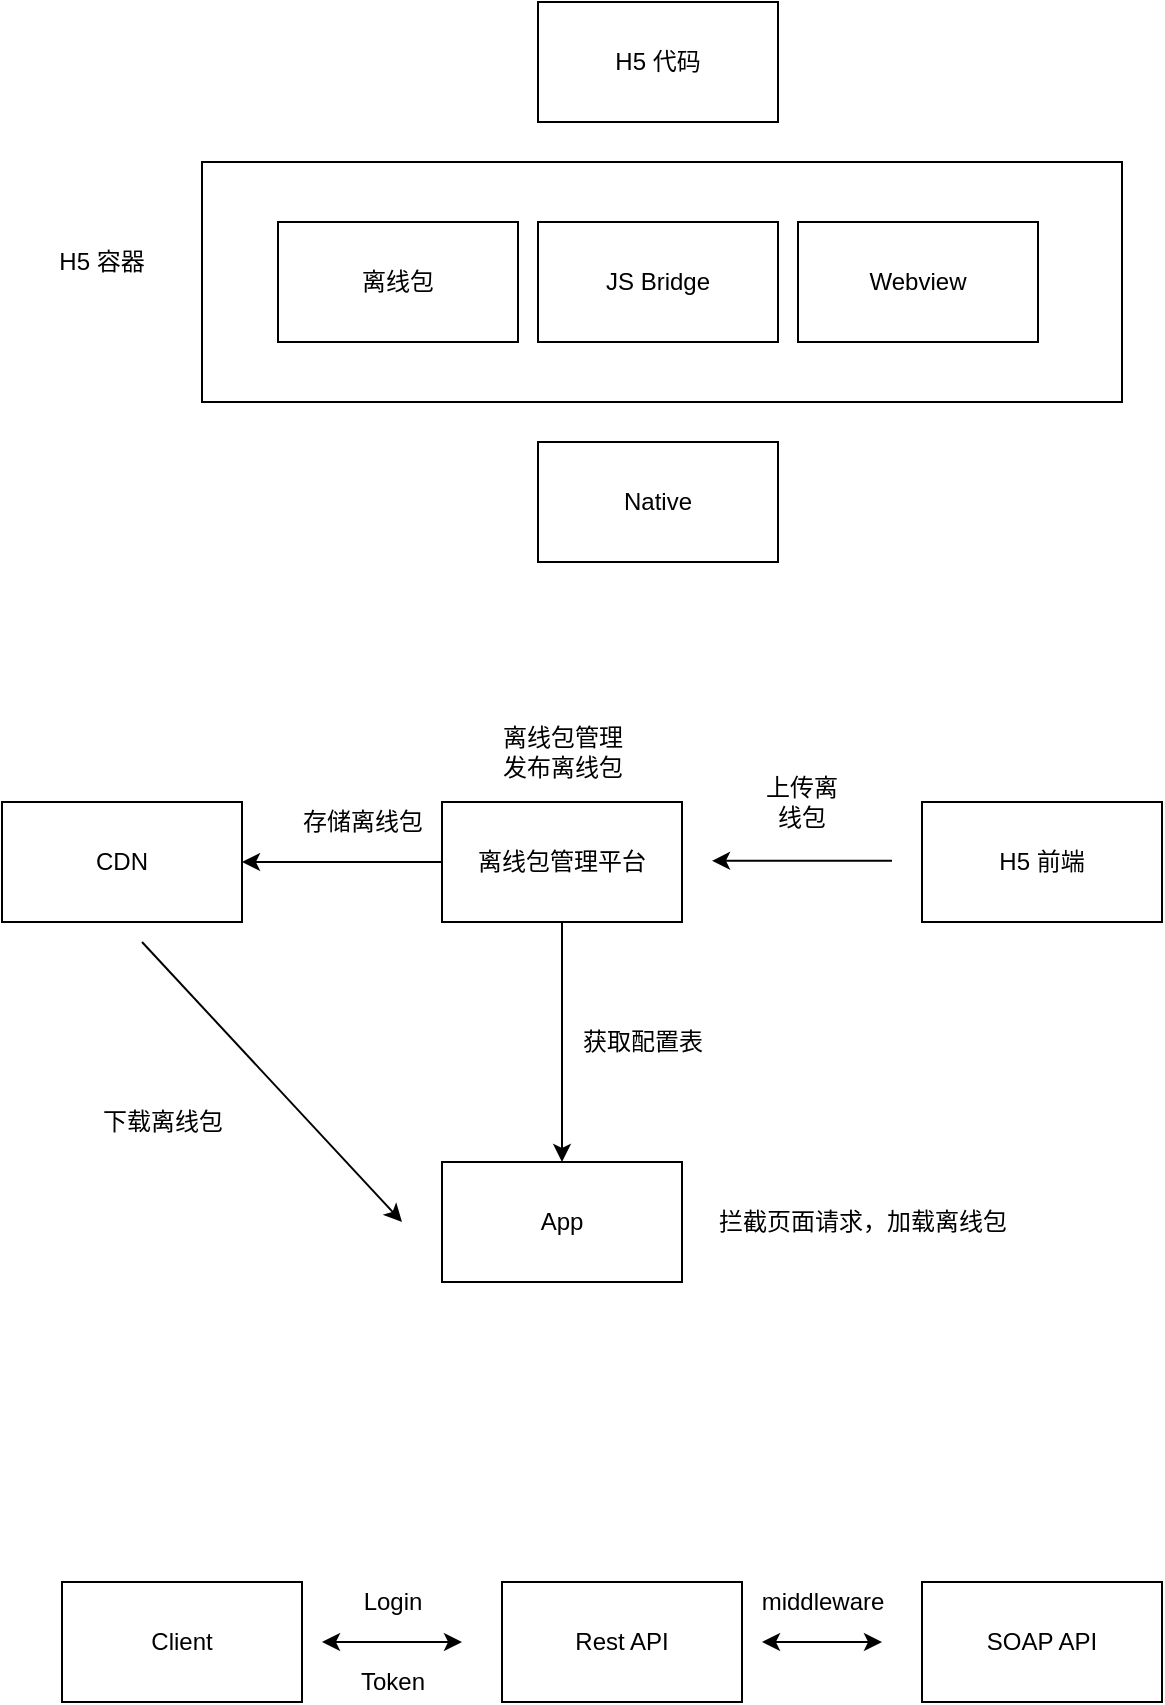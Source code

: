 <mxfile version="14.2.6" type="github">
  <diagram id="IBeV52Dvib6WmM_SwoOW" name="Page-1">
    <mxGraphModel dx="1113" dy="656" grid="1" gridSize="10" guides="1" tooltips="1" connect="1" arrows="1" fold="1" page="1" pageScale="1" pageWidth="827" pageHeight="1169" math="0" shadow="0">
      <root>
        <mxCell id="0" />
        <mxCell id="1" parent="0" />
        <mxCell id="l-om4cf0cprNGaaQtVI--30" value="" style="rounded=0;whiteSpace=wrap;html=1;" vertex="1" parent="1">
          <mxGeometry x="220" y="140" width="460" height="120" as="geometry" />
        </mxCell>
        <mxCell id="Dpd_AiJqUuJBqy7dTWKQ-4" value="离线包" style="rounded=0;whiteSpace=wrap;html=1;" parent="1" vertex="1">
          <mxGeometry x="258" y="170" width="120" height="60" as="geometry" />
        </mxCell>
        <mxCell id="Dpd_AiJqUuJBqy7dTWKQ-5" value="JS Bridge" style="rounded=0;whiteSpace=wrap;html=1;" parent="1" vertex="1">
          <mxGeometry x="388" y="170" width="120" height="60" as="geometry" />
        </mxCell>
        <mxCell id="Dpd_AiJqUuJBqy7dTWKQ-6" value="Webview" style="rounded=0;whiteSpace=wrap;html=1;" parent="1" vertex="1">
          <mxGeometry x="518" y="170" width="120" height="60" as="geometry" />
        </mxCell>
        <mxCell id="l-om4cf0cprNGaaQtVI--7" value="" style="edgeStyle=orthogonalEdgeStyle;rounded=0;orthogonalLoop=1;jettySize=auto;html=1;" edge="1" parent="1" source="l-om4cf0cprNGaaQtVI--2" target="l-om4cf0cprNGaaQtVI--4">
          <mxGeometry relative="1" as="geometry" />
        </mxCell>
        <mxCell id="l-om4cf0cprNGaaQtVI--11" value="" style="edgeStyle=orthogonalEdgeStyle;rounded=0;orthogonalLoop=1;jettySize=auto;html=1;" edge="1" parent="1" source="l-om4cf0cprNGaaQtVI--2" target="l-om4cf0cprNGaaQtVI--10">
          <mxGeometry relative="1" as="geometry" />
        </mxCell>
        <mxCell id="l-om4cf0cprNGaaQtVI--2" value="离线包管理平台" style="rounded=0;whiteSpace=wrap;html=1;" vertex="1" parent="1">
          <mxGeometry x="340" y="460" width="120" height="60" as="geometry" />
        </mxCell>
        <mxCell id="l-om4cf0cprNGaaQtVI--3" value="H5 前端" style="rounded=0;whiteSpace=wrap;html=1;" vertex="1" parent="1">
          <mxGeometry x="580" y="460" width="120" height="60" as="geometry" />
        </mxCell>
        <mxCell id="l-om4cf0cprNGaaQtVI--4" value="App" style="rounded=0;whiteSpace=wrap;html=1;" vertex="1" parent="1">
          <mxGeometry x="340" y="640" width="120" height="60" as="geometry" />
        </mxCell>
        <mxCell id="l-om4cf0cprNGaaQtVI--5" value="" style="endArrow=classic;html=1;" edge="1" parent="1">
          <mxGeometry width="50" height="50" relative="1" as="geometry">
            <mxPoint x="565" y="489.41" as="sourcePoint" />
            <mxPoint x="475" y="489.41" as="targetPoint" />
          </mxGeometry>
        </mxCell>
        <mxCell id="l-om4cf0cprNGaaQtVI--6" value="上传离线包" style="text;html=1;strokeColor=none;fillColor=none;align=center;verticalAlign=middle;whiteSpace=wrap;rounded=0;" vertex="1" parent="1">
          <mxGeometry x="500" y="450" width="40" height="20" as="geometry" />
        </mxCell>
        <mxCell id="l-om4cf0cprNGaaQtVI--9" value="获取配置表" style="text;html=1;align=center;verticalAlign=middle;resizable=0;points=[];autosize=1;" vertex="1" parent="1">
          <mxGeometry x="400" y="570" width="80" height="20" as="geometry" />
        </mxCell>
        <mxCell id="l-om4cf0cprNGaaQtVI--10" value="CDN" style="whiteSpace=wrap;html=1;" vertex="1" parent="1">
          <mxGeometry x="120" y="460" width="120" height="60" as="geometry" />
        </mxCell>
        <mxCell id="l-om4cf0cprNGaaQtVI--12" value="存储离线包" style="text;html=1;align=center;verticalAlign=middle;resizable=0;points=[];autosize=1;" vertex="1" parent="1">
          <mxGeometry x="260" y="460" width="80" height="20" as="geometry" />
        </mxCell>
        <mxCell id="l-om4cf0cprNGaaQtVI--14" value="下载离线包" style="text;html=1;align=center;verticalAlign=middle;resizable=0;points=[];autosize=1;" vertex="1" parent="1">
          <mxGeometry x="160" y="610" width="80" height="20" as="geometry" />
        </mxCell>
        <mxCell id="l-om4cf0cprNGaaQtVI--16" value="离线包管理&lt;br&gt;发布离线包" style="text;html=1;align=center;verticalAlign=middle;resizable=0;points=[];autosize=1;" vertex="1" parent="1">
          <mxGeometry x="360" y="420" width="80" height="30" as="geometry" />
        </mxCell>
        <mxCell id="l-om4cf0cprNGaaQtVI--18" value="拦截页面请求，加载离线包" style="text;html=1;align=center;verticalAlign=middle;resizable=0;points=[];autosize=1;" vertex="1" parent="1">
          <mxGeometry x="470" y="660" width="160" height="20" as="geometry" />
        </mxCell>
        <mxCell id="l-om4cf0cprNGaaQtVI--19" value="" style="endArrow=classic;html=1;" edge="1" parent="1">
          <mxGeometry width="50" height="50" relative="1" as="geometry">
            <mxPoint x="190" y="530" as="sourcePoint" />
            <mxPoint x="320" y="670" as="targetPoint" />
          </mxGeometry>
        </mxCell>
        <mxCell id="l-om4cf0cprNGaaQtVI--26" value="H5 代码" style="rounded=0;whiteSpace=wrap;html=1;" vertex="1" parent="1">
          <mxGeometry x="388" y="60" width="120" height="60" as="geometry" />
        </mxCell>
        <mxCell id="l-om4cf0cprNGaaQtVI--29" value="Native" style="rounded=0;whiteSpace=wrap;html=1;" vertex="1" parent="1">
          <mxGeometry x="388" y="280" width="120" height="60" as="geometry" />
        </mxCell>
        <mxCell id="l-om4cf0cprNGaaQtVI--31" value="H5 容器" style="text;html=1;strokeColor=none;fillColor=none;align=center;verticalAlign=middle;whiteSpace=wrap;rounded=0;" vertex="1" parent="1">
          <mxGeometry x="140" y="180" width="60" height="20" as="geometry" />
        </mxCell>
        <mxCell id="l-om4cf0cprNGaaQtVI--32" value="Rest API" style="rounded=0;whiteSpace=wrap;html=1;" vertex="1" parent="1">
          <mxGeometry x="370" y="850" width="120" height="60" as="geometry" />
        </mxCell>
        <mxCell id="l-om4cf0cprNGaaQtVI--34" value="SOAP API" style="rounded=0;whiteSpace=wrap;html=1;" vertex="1" parent="1">
          <mxGeometry x="580" y="850" width="120" height="60" as="geometry" />
        </mxCell>
        <mxCell id="l-om4cf0cprNGaaQtVI--35" value="Client" style="rounded=0;whiteSpace=wrap;html=1;" vertex="1" parent="1">
          <mxGeometry x="150" y="850" width="120" height="60" as="geometry" />
        </mxCell>
        <mxCell id="l-om4cf0cprNGaaQtVI--36" value="" style="endArrow=classic;startArrow=classic;html=1;" edge="1" parent="1">
          <mxGeometry width="50" height="50" relative="1" as="geometry">
            <mxPoint x="280" y="880" as="sourcePoint" />
            <mxPoint x="350" y="880" as="targetPoint" />
          </mxGeometry>
        </mxCell>
        <mxCell id="l-om4cf0cprNGaaQtVI--37" value="Login" style="text;html=1;align=center;verticalAlign=middle;resizable=0;points=[];autosize=1;" vertex="1" parent="1">
          <mxGeometry x="295" y="850" width="40" height="20" as="geometry" />
        </mxCell>
        <mxCell id="l-om4cf0cprNGaaQtVI--38" value="Token" style="text;html=1;align=center;verticalAlign=middle;resizable=0;points=[];autosize=1;" vertex="1" parent="1">
          <mxGeometry x="290" y="890" width="50" height="20" as="geometry" />
        </mxCell>
        <mxCell id="l-om4cf0cprNGaaQtVI--40" value="middleware" style="text;html=1;align=center;verticalAlign=middle;resizable=0;points=[];autosize=1;" vertex="1" parent="1">
          <mxGeometry x="490" y="850" width="80" height="20" as="geometry" />
        </mxCell>
        <mxCell id="l-om4cf0cprNGaaQtVI--43" value="" style="endArrow=classic;startArrow=classic;html=1;" edge="1" parent="1">
          <mxGeometry width="50" height="50" relative="1" as="geometry">
            <mxPoint x="500" y="880" as="sourcePoint" />
            <mxPoint x="560" y="880" as="targetPoint" />
          </mxGeometry>
        </mxCell>
      </root>
    </mxGraphModel>
  </diagram>
</mxfile>
